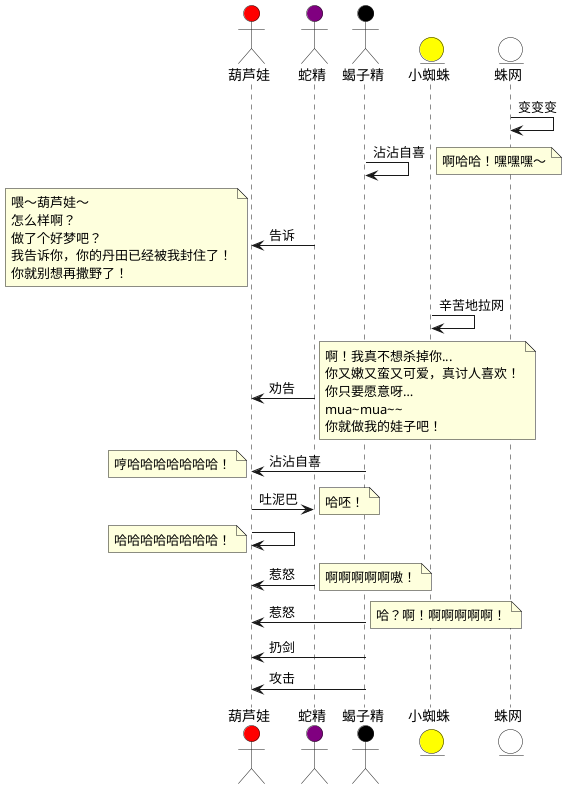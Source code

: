 @startuml draft2
actor 葫芦娃 as huluwa #Red
actor 蛇精 as snake #purple 
actor 蝎子精 as scorpion #black 
entity 小蜘蛛 as spiders #yellow
entity 蛛网 as spiderweb #White

spiderweb -> spiderweb : 变变变

scorpion -> scorpion : 沾沾自喜
note right
啊哈哈！嘿嘿嘿～
end note

snake -> huluwa : 告诉
note left
喂～葫芦娃～
怎么样啊？
做了个好梦吧？
我告诉你，你的丹田已经被我封住了！
你就别想再撒野了！
end note

spiders -> spiders : 辛苦地拉网

snake -> huluwa : 劝告
note right
啊！我真不想杀掉你...
你又嫩又蛮又可爱，真讨人喜欢！
你只要愿意呀…
mua~mua~~
你就做我的娃子吧！
end note

scorpion -> huluwa: 沾沾自喜
note left
哼哈哈哈哈哈哈哈！
end note

huluwa -> snake & scorpion : 吐泥巴
note right 
哈呸！
end note

huluwa -> huluwa: 
note left
哈哈哈哈哈哈哈哈！
end note


snake -> huluwa : 惹怒
note right 
啊啊啊啊啊嗷！
end note

scorpion -> huluwa: 惹怒
note right
哈？啊！啊啊啊啊啊！
end note

scorpion -> huluwa : 扔剑
scorpion -> huluwa : 攻击
@enduml